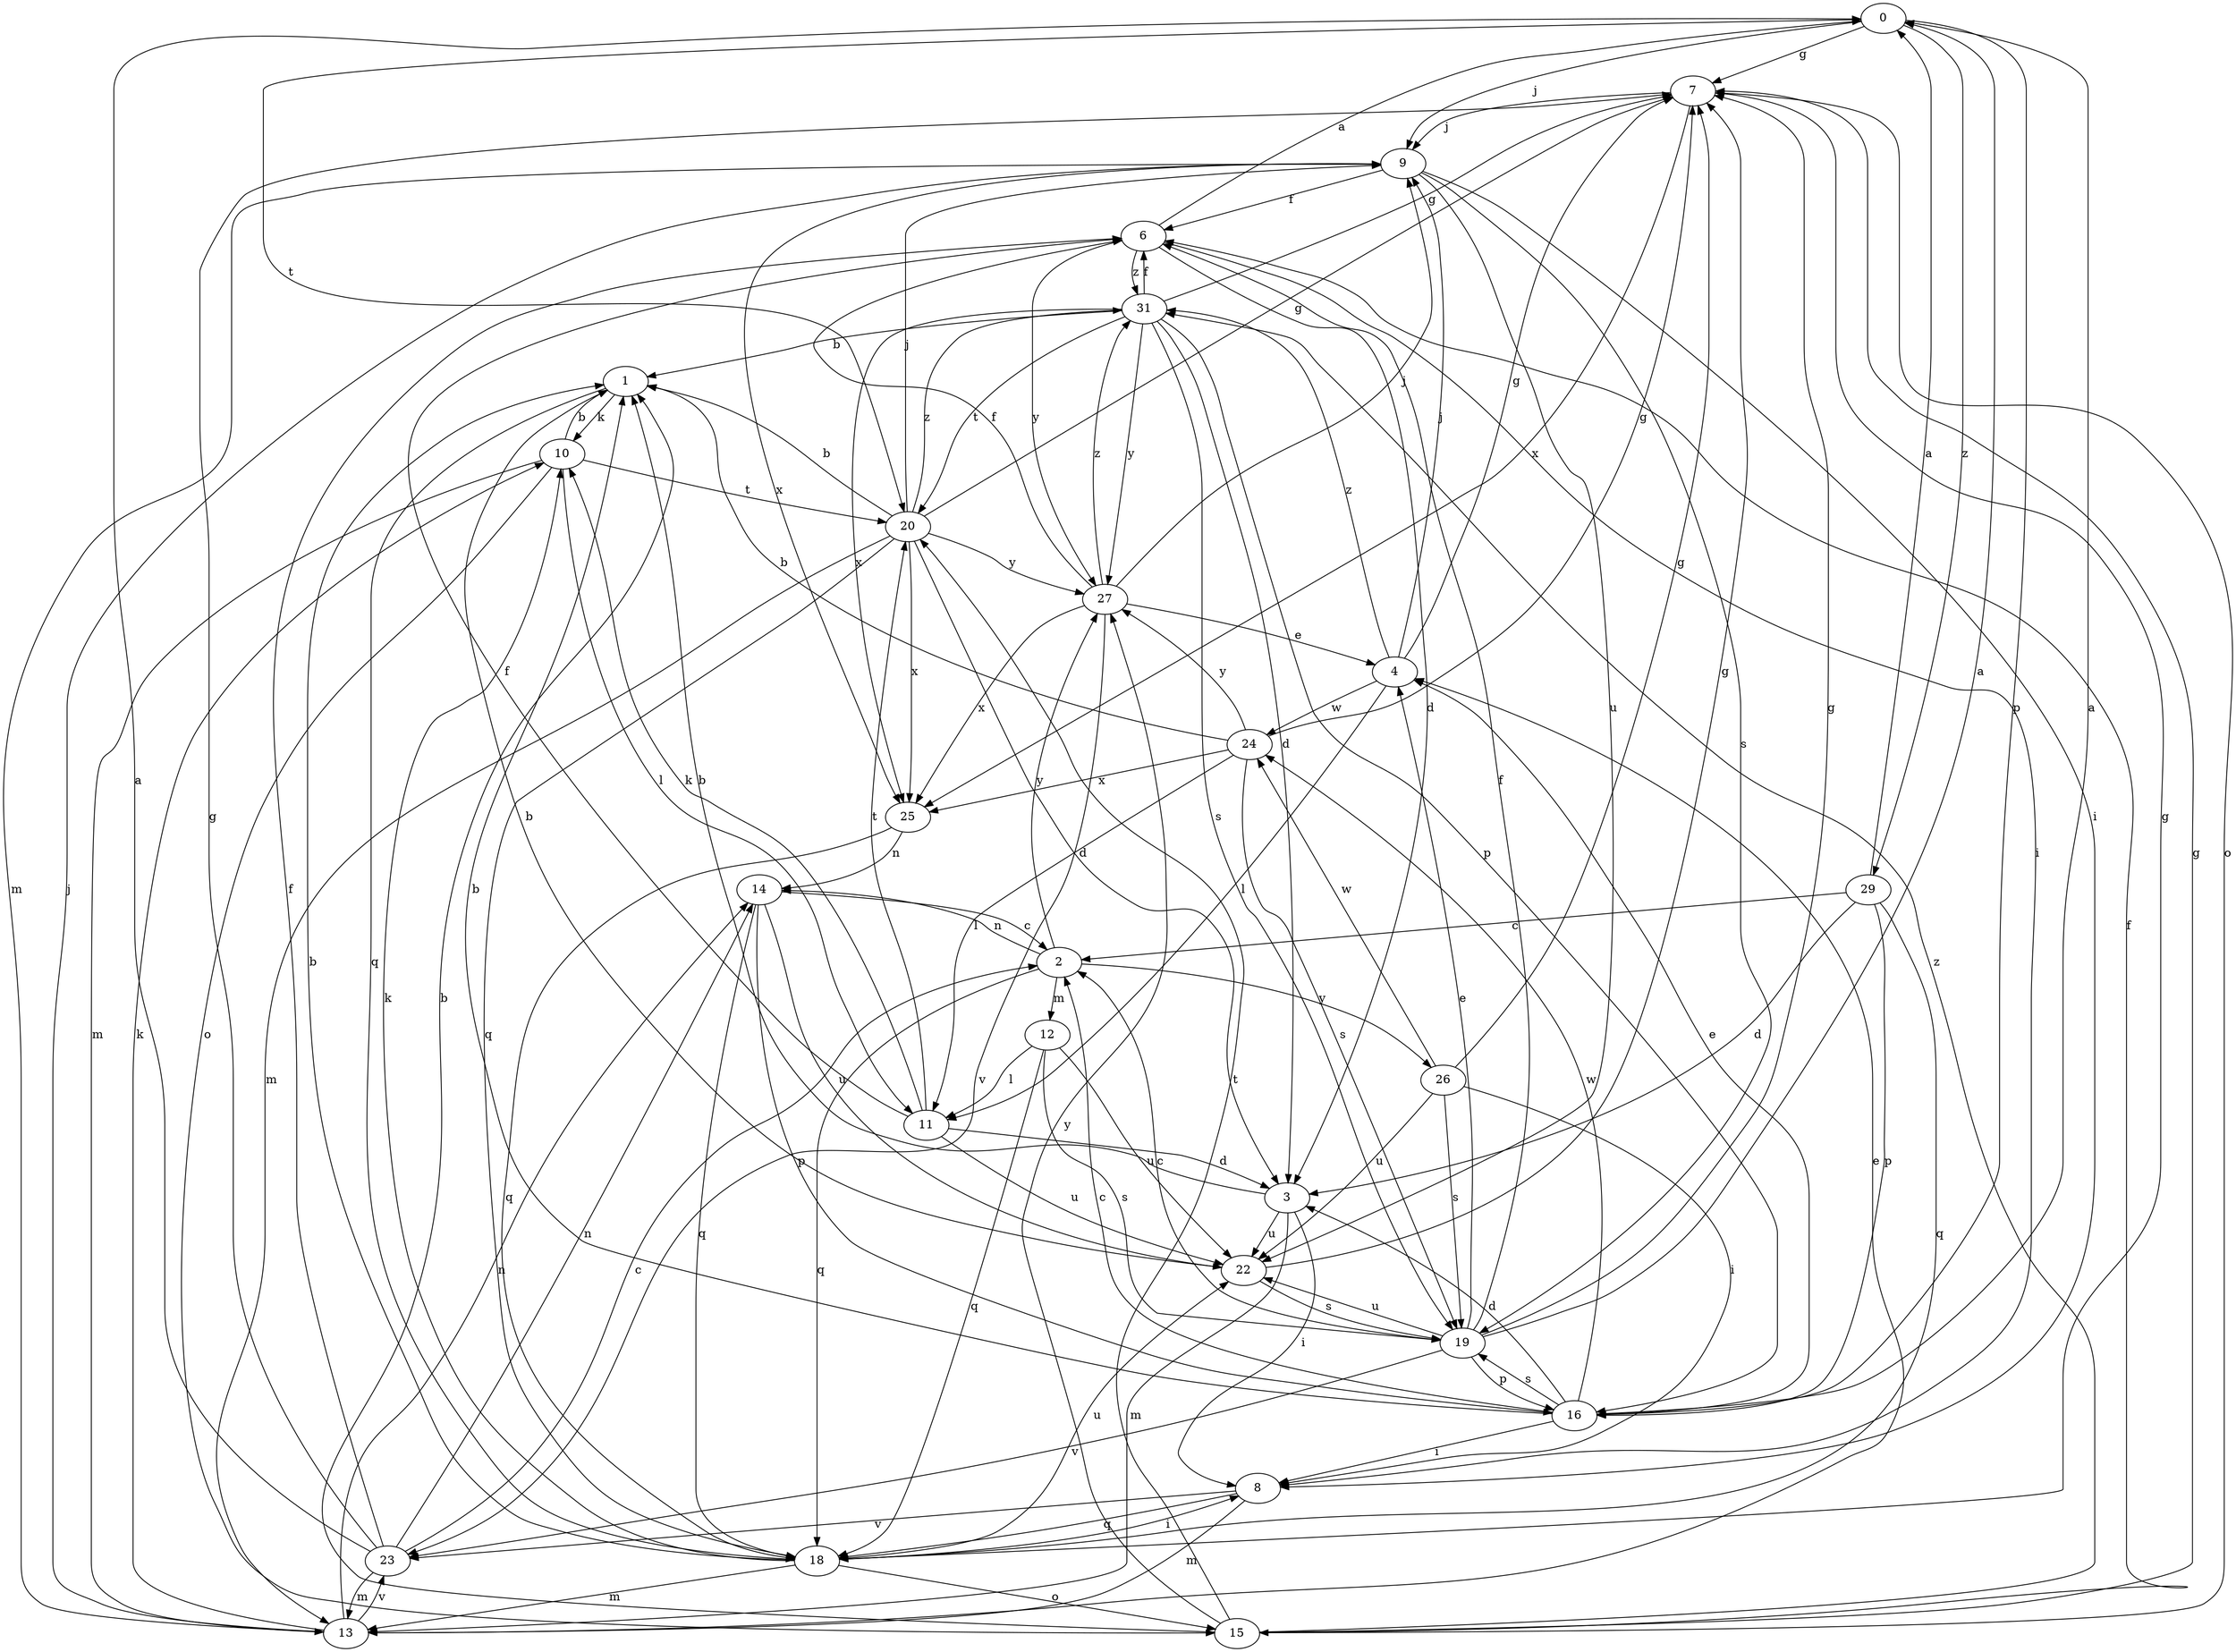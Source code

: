 strict digraph  {
0;
1;
2;
3;
4;
6;
7;
8;
9;
10;
11;
12;
13;
14;
15;
16;
18;
19;
20;
22;
23;
24;
25;
26;
27;
29;
31;
0 -> 7  [label=g];
0 -> 9  [label=j];
0 -> 16  [label=p];
0 -> 20  [label=t];
0 -> 29  [label=z];
1 -> 10  [label=k];
1 -> 18  [label=q];
2 -> 12  [label=m];
2 -> 14  [label=n];
2 -> 18  [label=q];
2 -> 26  [label=y];
2 -> 27  [label=y];
3 -> 1  [label=b];
3 -> 8  [label=i];
3 -> 13  [label=m];
3 -> 22  [label=u];
4 -> 7  [label=g];
4 -> 9  [label=j];
4 -> 11  [label=l];
4 -> 24  [label=w];
4 -> 31  [label=z];
6 -> 0  [label=a];
6 -> 3  [label=d];
6 -> 8  [label=i];
6 -> 27  [label=y];
6 -> 31  [label=z];
7 -> 9  [label=j];
7 -> 15  [label=o];
7 -> 25  [label=x];
8 -> 13  [label=m];
8 -> 18  [label=q];
8 -> 23  [label=v];
9 -> 6  [label=f];
9 -> 8  [label=i];
9 -> 13  [label=m];
9 -> 19  [label=s];
9 -> 22  [label=u];
9 -> 25  [label=x];
10 -> 1  [label=b];
10 -> 11  [label=l];
10 -> 13  [label=m];
10 -> 15  [label=o];
10 -> 20  [label=t];
11 -> 3  [label=d];
11 -> 6  [label=f];
11 -> 10  [label=k];
11 -> 20  [label=t];
11 -> 22  [label=u];
12 -> 11  [label=l];
12 -> 18  [label=q];
12 -> 19  [label=s];
12 -> 22  [label=u];
13 -> 4  [label=e];
13 -> 9  [label=j];
13 -> 10  [label=k];
13 -> 14  [label=n];
13 -> 23  [label=v];
14 -> 2  [label=c];
14 -> 16  [label=p];
14 -> 18  [label=q];
14 -> 22  [label=u];
15 -> 1  [label=b];
15 -> 6  [label=f];
15 -> 7  [label=g];
15 -> 20  [label=t];
15 -> 27  [label=y];
15 -> 31  [label=z];
16 -> 0  [label=a];
16 -> 1  [label=b];
16 -> 2  [label=c];
16 -> 3  [label=d];
16 -> 4  [label=e];
16 -> 8  [label=i];
16 -> 19  [label=s];
16 -> 24  [label=w];
18 -> 1  [label=b];
18 -> 7  [label=g];
18 -> 8  [label=i];
18 -> 10  [label=k];
18 -> 13  [label=m];
18 -> 15  [label=o];
18 -> 22  [label=u];
19 -> 0  [label=a];
19 -> 2  [label=c];
19 -> 4  [label=e];
19 -> 6  [label=f];
19 -> 7  [label=g];
19 -> 16  [label=p];
19 -> 22  [label=u];
19 -> 23  [label=v];
20 -> 1  [label=b];
20 -> 3  [label=d];
20 -> 7  [label=g];
20 -> 9  [label=j];
20 -> 13  [label=m];
20 -> 18  [label=q];
20 -> 25  [label=x];
20 -> 27  [label=y];
20 -> 31  [label=z];
22 -> 1  [label=b];
22 -> 7  [label=g];
22 -> 19  [label=s];
23 -> 0  [label=a];
23 -> 2  [label=c];
23 -> 6  [label=f];
23 -> 7  [label=g];
23 -> 13  [label=m];
23 -> 14  [label=n];
24 -> 1  [label=b];
24 -> 7  [label=g];
24 -> 11  [label=l];
24 -> 19  [label=s];
24 -> 25  [label=x];
24 -> 27  [label=y];
25 -> 14  [label=n];
25 -> 18  [label=q];
26 -> 7  [label=g];
26 -> 8  [label=i];
26 -> 19  [label=s];
26 -> 22  [label=u];
26 -> 24  [label=w];
27 -> 4  [label=e];
27 -> 6  [label=f];
27 -> 9  [label=j];
27 -> 23  [label=v];
27 -> 25  [label=x];
27 -> 31  [label=z];
29 -> 0  [label=a];
29 -> 2  [label=c];
29 -> 3  [label=d];
29 -> 16  [label=p];
29 -> 18  [label=q];
31 -> 1  [label=b];
31 -> 3  [label=d];
31 -> 6  [label=f];
31 -> 7  [label=g];
31 -> 16  [label=p];
31 -> 19  [label=s];
31 -> 20  [label=t];
31 -> 25  [label=x];
31 -> 27  [label=y];
}
